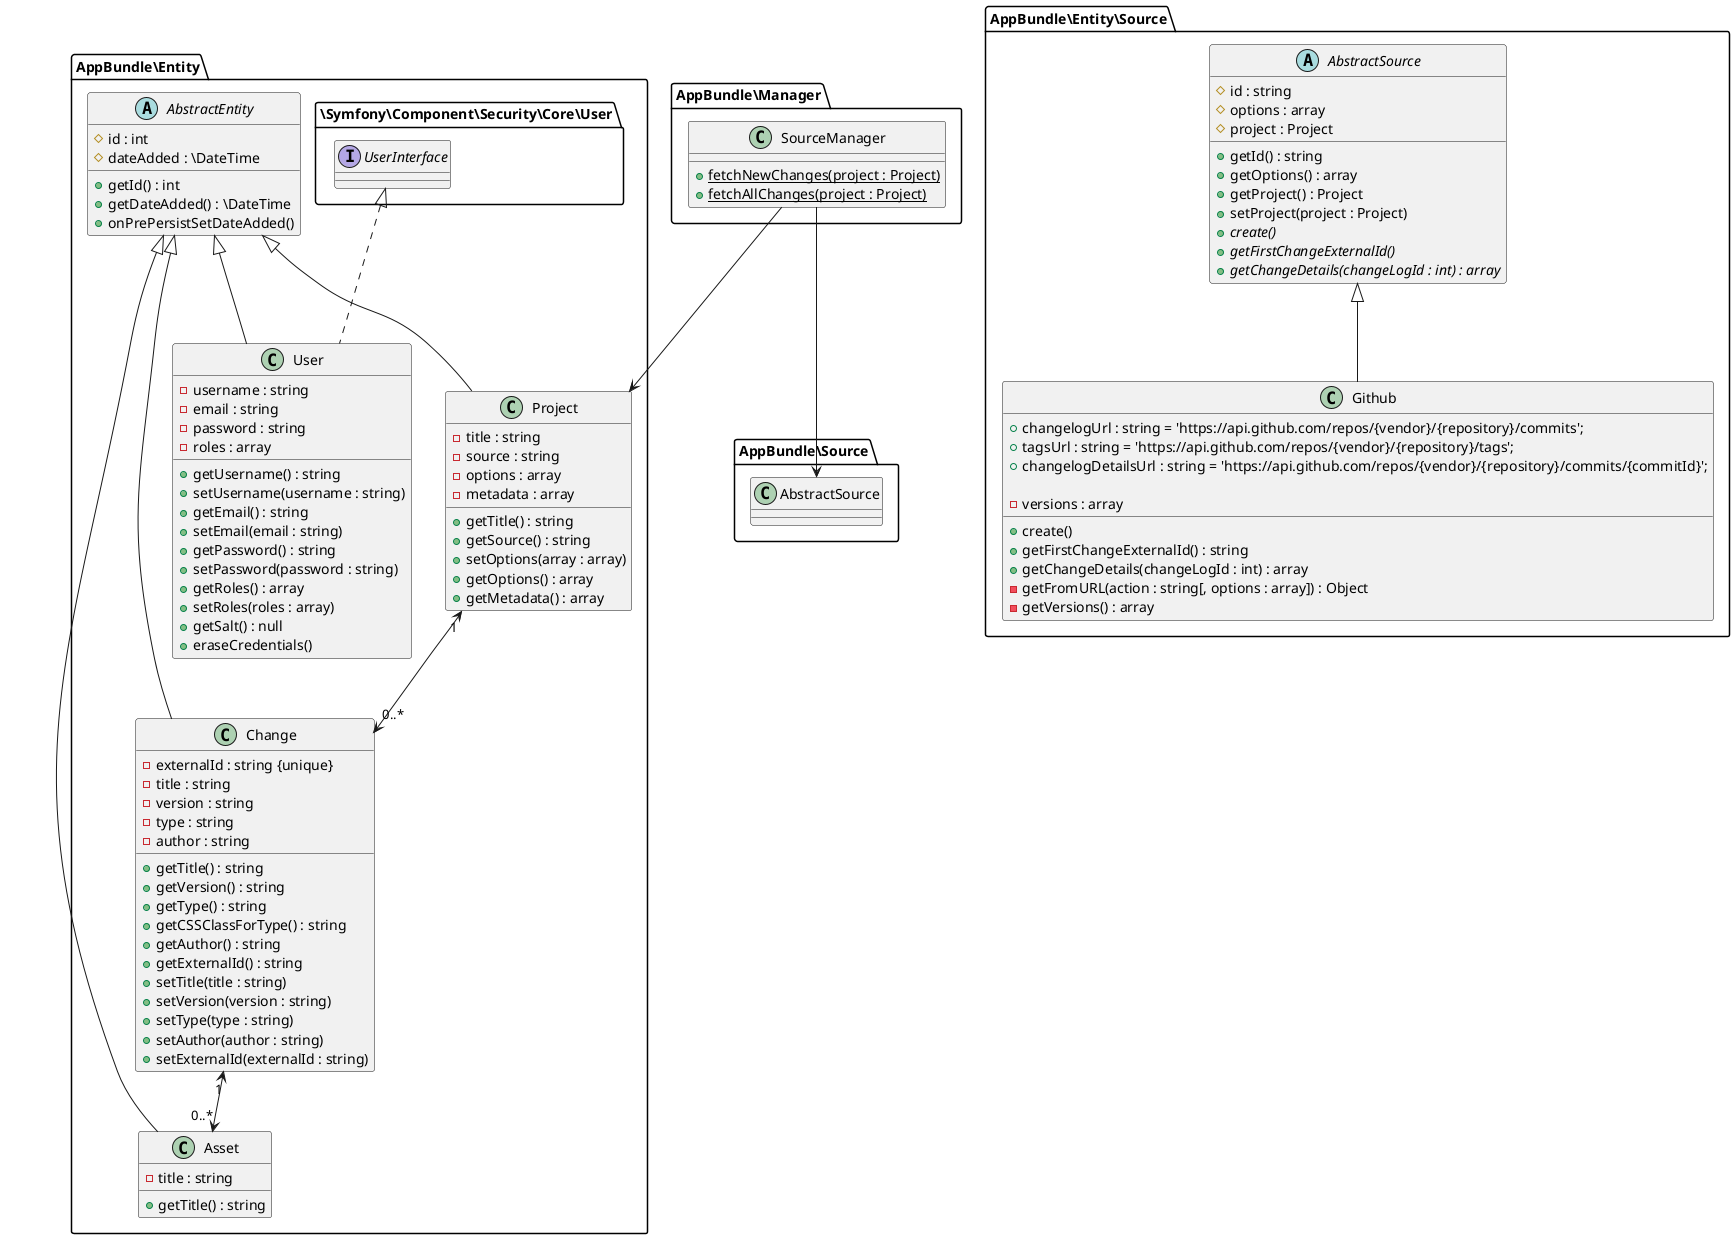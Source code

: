 @startuml

AppBundle\Manager.SourceManager --> AppBundle\Entity.Project
AppBundle\Manager.SourceManager --> AppBundle\Source.AbstractSource

namespace AppBundle\Manager {
    class SourceManager {
        + {static} fetchNewChanges(project : Project)
        + {static} fetchAllChanges(project : Project)
    }
}

namespace AppBundle\Entity\Source {
    abstract class AbstractSource {
        # id : string
        # options : array
        # project : Project
        + getId() : string
        + getOptions() : array
        + getProject() : Project
        + setProject(project : Project)
        {abstract} + create()
        {abstract} + getFirstChangeExternalId()
        {abstract} + getChangeDetails(changeLogId : int) : array
    }
    class Github extends AbstractSource {
        + changelogUrl : string = 'https://api.github.com/repos/{vendor}/{repository}/commits';
	    + tagsUrl : string = 'https://api.github.com/repos/{vendor}/{repository}/tags';
	    + changelogDetailsUrl : string = 'https://api.github.com/repos/{vendor}/{repository}/commits/{commitId}';

        + create()
        + getFirstChangeExternalId() : string
        + getChangeDetails(changeLogId : int) : array
        - getFromURL(action : string[, options : array]) : Object
        - versions : array
        - getVersions() : array
    }
}

namespace AppBundle\Entity {
    abstract class AbstractEntity {
        # id : int
        # dateAdded : \DateTime
        + getId() : int
        + getDateAdded() : \DateTime
        + onPrePersistSetDateAdded()
    }
    class Asset extends AbstractEntity {
        - title : string
        + getTitle() : string
    }
    class Change extends AbstractEntity {
        - externalId : string {unique}
        - title : string
        - version : string
        - type : string
        - author : string
        + getTitle() : string
        + getVersion() : string
        + getType() : string
        + getCSSClassForType() : string
        + getAuthor() : string
        + getExternalId() : string
        + setTitle(title : string)
        + setVersion(version : string)
        + setType(type : string)
        + setAuthor(author : string)
        + setExternalId(externalId : string)
    }
    class Project extends AbstractEntity {
        - title : string
        - source : string
        - options : array
        - metadata : array
        + getTitle() : string
        + getSource() : string
        + setOptions(array : array)
        + getOptions() : array
        + getMetadata() : array
    }
    class User extends AbstractEntity implements \Symfony\Component\Security\Core\User.UserInterface {
        - username : string
        - email : string
        - password : string
        - roles : array
        + getUsername() : string
        + setUsername(username : string)
        + getEmail() : string
        + setEmail(email : string)
        + getPassword() : string
        + setPassword(password : string)
        + getRoles() : array
        + setRoles(roles : array)
        + getSalt() : null
        + eraseCredentials()
    }

    Change "1" <--> "0..*" Asset
    Project "1" <--> "0..*" Change
}


@enduml